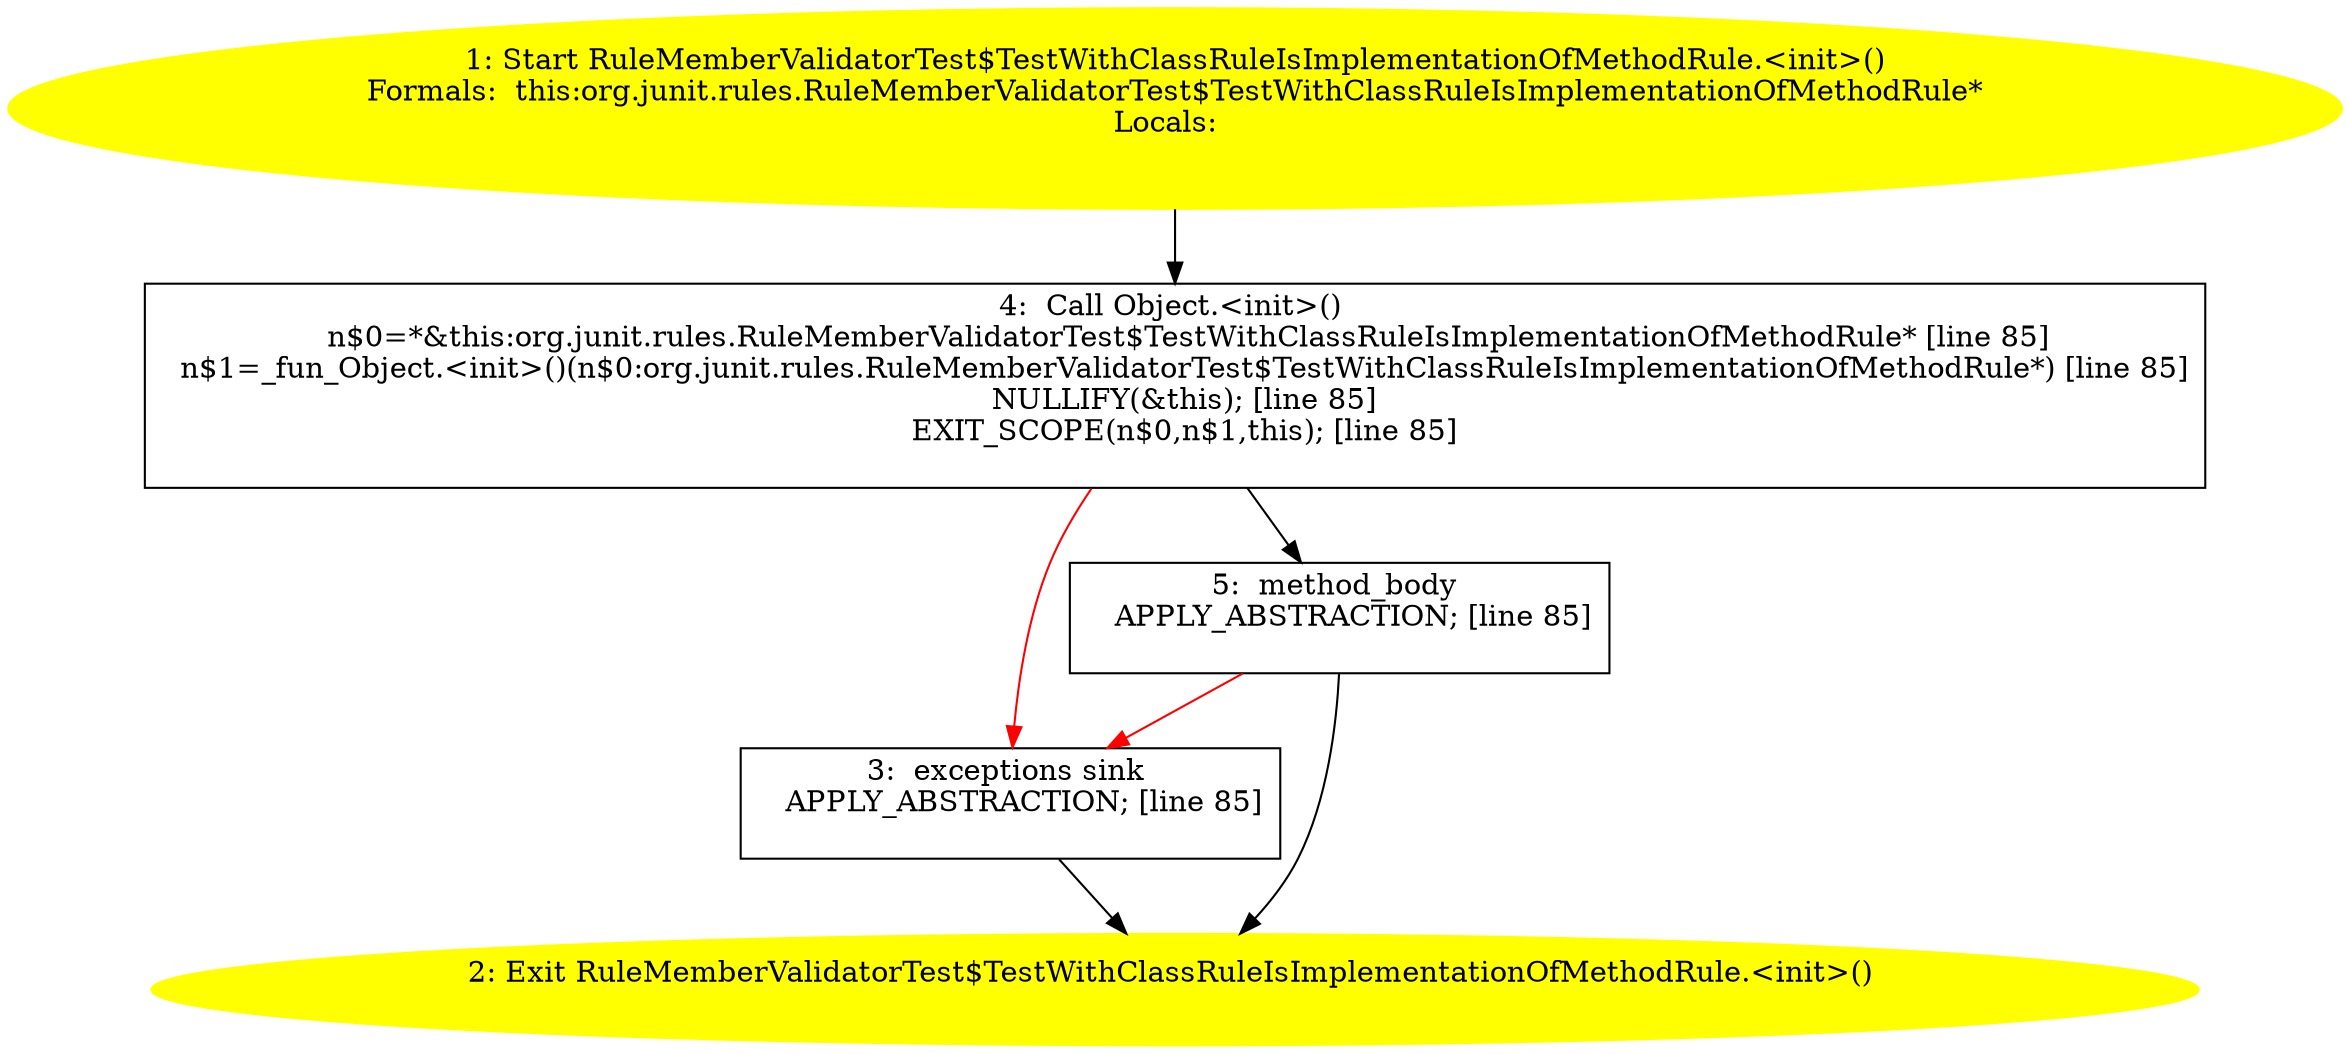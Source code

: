 /* @generated */
digraph cfg {
"org.junit.rules.RuleMemberValidatorTest$TestWithClassRuleIsImplementationOfMethodRule.<init>().a34356b8e523fe9e86f0f6ae0ddc7db8_1" [label="1: Start RuleMemberValidatorTest$TestWithClassRuleIsImplementationOfMethodRule.<init>()\nFormals:  this:org.junit.rules.RuleMemberValidatorTest$TestWithClassRuleIsImplementationOfMethodRule*\nLocals:  \n  " color=yellow style=filled]
	

	 "org.junit.rules.RuleMemberValidatorTest$TestWithClassRuleIsImplementationOfMethodRule.<init>().a34356b8e523fe9e86f0f6ae0ddc7db8_1" -> "org.junit.rules.RuleMemberValidatorTest$TestWithClassRuleIsImplementationOfMethodRule.<init>().a34356b8e523fe9e86f0f6ae0ddc7db8_4" ;
"org.junit.rules.RuleMemberValidatorTest$TestWithClassRuleIsImplementationOfMethodRule.<init>().a34356b8e523fe9e86f0f6ae0ddc7db8_2" [label="2: Exit RuleMemberValidatorTest$TestWithClassRuleIsImplementationOfMethodRule.<init>() \n  " color=yellow style=filled]
	

"org.junit.rules.RuleMemberValidatorTest$TestWithClassRuleIsImplementationOfMethodRule.<init>().a34356b8e523fe9e86f0f6ae0ddc7db8_3" [label="3:  exceptions sink \n   APPLY_ABSTRACTION; [line 85]\n " shape="box"]
	

	 "org.junit.rules.RuleMemberValidatorTest$TestWithClassRuleIsImplementationOfMethodRule.<init>().a34356b8e523fe9e86f0f6ae0ddc7db8_3" -> "org.junit.rules.RuleMemberValidatorTest$TestWithClassRuleIsImplementationOfMethodRule.<init>().a34356b8e523fe9e86f0f6ae0ddc7db8_2" ;
"org.junit.rules.RuleMemberValidatorTest$TestWithClassRuleIsImplementationOfMethodRule.<init>().a34356b8e523fe9e86f0f6ae0ddc7db8_4" [label="4:  Call Object.<init>() \n   n$0=*&this:org.junit.rules.RuleMemberValidatorTest$TestWithClassRuleIsImplementationOfMethodRule* [line 85]\n  n$1=_fun_Object.<init>()(n$0:org.junit.rules.RuleMemberValidatorTest$TestWithClassRuleIsImplementationOfMethodRule*) [line 85]\n  NULLIFY(&this); [line 85]\n  EXIT_SCOPE(n$0,n$1,this); [line 85]\n " shape="box"]
	

	 "org.junit.rules.RuleMemberValidatorTest$TestWithClassRuleIsImplementationOfMethodRule.<init>().a34356b8e523fe9e86f0f6ae0ddc7db8_4" -> "org.junit.rules.RuleMemberValidatorTest$TestWithClassRuleIsImplementationOfMethodRule.<init>().a34356b8e523fe9e86f0f6ae0ddc7db8_5" ;
	 "org.junit.rules.RuleMemberValidatorTest$TestWithClassRuleIsImplementationOfMethodRule.<init>().a34356b8e523fe9e86f0f6ae0ddc7db8_4" -> "org.junit.rules.RuleMemberValidatorTest$TestWithClassRuleIsImplementationOfMethodRule.<init>().a34356b8e523fe9e86f0f6ae0ddc7db8_3" [color="red" ];
"org.junit.rules.RuleMemberValidatorTest$TestWithClassRuleIsImplementationOfMethodRule.<init>().a34356b8e523fe9e86f0f6ae0ddc7db8_5" [label="5:  method_body \n   APPLY_ABSTRACTION; [line 85]\n " shape="box"]
	

	 "org.junit.rules.RuleMemberValidatorTest$TestWithClassRuleIsImplementationOfMethodRule.<init>().a34356b8e523fe9e86f0f6ae0ddc7db8_5" -> "org.junit.rules.RuleMemberValidatorTest$TestWithClassRuleIsImplementationOfMethodRule.<init>().a34356b8e523fe9e86f0f6ae0ddc7db8_2" ;
	 "org.junit.rules.RuleMemberValidatorTest$TestWithClassRuleIsImplementationOfMethodRule.<init>().a34356b8e523fe9e86f0f6ae0ddc7db8_5" -> "org.junit.rules.RuleMemberValidatorTest$TestWithClassRuleIsImplementationOfMethodRule.<init>().a34356b8e523fe9e86f0f6ae0ddc7db8_3" [color="red" ];
}
